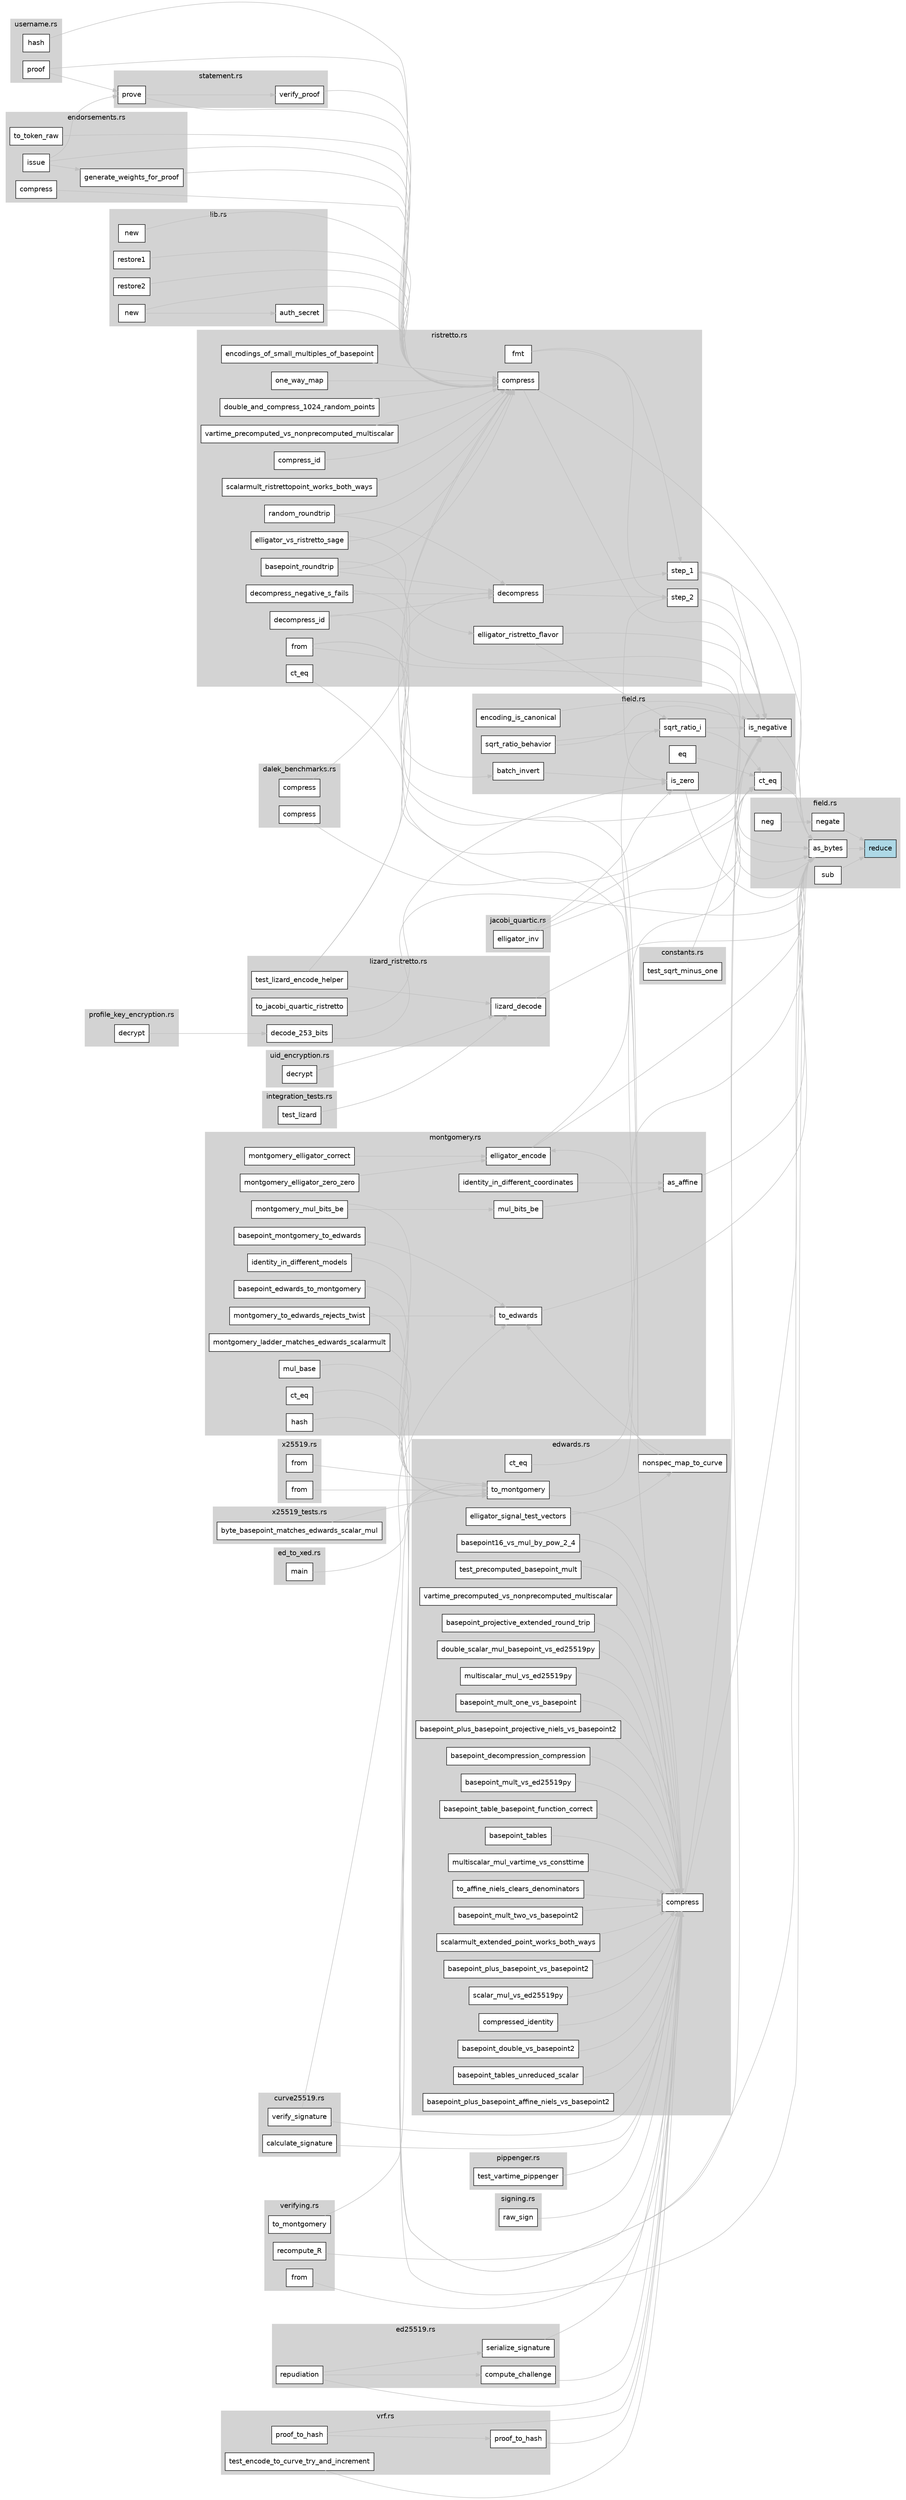digraph function_subgraph {
  rankdir=LR;
  node [shape=box, style=filled, fontname=Helvetica];
  edge [color=gray];

  subgraph cluster_0 {
    label = "dalek_benchmarks.rs";
    style=filled;
    color=lightgrey;
    fontname=Helvetica;
    "rust-analyzer cargo curve25519-dalek 4.1.3 ristretto_benches/compress()." [label="compress", tooltip="    fn compress<M: Measurement>(c: &mut BenchmarkGroup<M>) {         c.bench_function(' RistrettoPoint compression' , |b| {             let B = &constants::RISTRETTO_BASEPOINT_POINT;             b.ite...", fillcolor=white]
    "rust-analyzer cargo curve25519-dalek 4.1.3 edwards_benches/compress()." [label="compress", tooltip="    fn compress<M: Measurement>(c: &mut BenchmarkGroup<M>) {         let B = &constants::ED25519_BASEPOINT_POINT;         c.bench_function(' EdwardsPoint compression' , move |b| b.iter(|| B.compress()...", fillcolor=white]
  }
  subgraph cluster_1 {
    label = "pippenger.rs";
    style=filled;
    color=lightgrey;
    fontname=Helvetica;
    "rust-analyzer cargo curve25519-dalek 4.1.3 backend/serial/scalar_mul/pippenger/test/test_vartime_pippenger()." [label="test_vartime_pippenger", tooltip="    fn test_vartime_pippenger() {         // Reuse points across different tests         let mut n = 512;         let x = Scalar::from(2128506u64).invert();         let y = Scalar::from(4443282u64).in...", fillcolor=white]
  }
  subgraph cluster_2 {
    label = "field.rs";
    style=filled;
    color=lightgrey;
    fontname=Helvetica;
    "rust-analyzer cargo curve25519-dalek 4.1.3 backend/serial/u64/field/impl#[`&FieldElement51`][Neg]neg()." [label="neg", tooltip="    fn neg(self) -> FieldElement51 {         let mut output = *self;         output.negate();         output     }", fillcolor=white]
    "rust-analyzer cargo curve25519-dalek 4.1.3 backend/serial/u64/field/impl#[FieldElement51]as_bytes()." [label="as_bytes", tooltip="    pub fn as_bytes(&self) -> [u8; 32] {         // Let h = limbs[0] + limbs[1]*2^51 + ... + limbs[4]*2^204.         //         // Write h = pq + r with 0 <= r < p.         //         // We want to co...", fillcolor=white]
    "rust-analyzer cargo curve25519-dalek 4.1.3 backend/serial/u64/field/impl#[`&FieldElement51`][`Sub<&FieldElement51>`]sub()." [label="sub", tooltip="    fn sub(self, _rhs: &'b FieldElement51) -> FieldElement51 {         // To avoid underflow, first add a multiple of p.         // Choose 16*p = p << 4 to be larger than 54-bit _rhs.         //      ...", fillcolor=white]
    "rust-analyzer cargo curve25519-dalek 4.1.3 backend/serial/u64/field/impl#[FieldElement51]negate()." [label="negate", tooltip="    pub fn negate(&mut self) {         // See commentary in the Sub impl         let neg = FieldElement51::reduce([             36028797018963664u64 - self.0[0],             36028797018963952u64 - sel...", fillcolor=white]
    "rust-analyzer cargo curve25519-dalek 4.1.3 backend/serial/u64/field/impl#[FieldElement51]reduce()." [label="reduce", tooltip="    fn reduce(mut limbs: [u64; 5]) -> FieldElement51 {         const LOW_51_BIT_MASK: u64 = (1u64 << 51) - 1;          // Since the input limbs are bounded by 2^64, the biggest         // carry-out is...", fillcolor=lightblue]
  }
  subgraph cluster_3 {
    label = "constants.rs";
    style=filled;
    color=lightgrey;
    fontname=Helvetica;
    "rust-analyzer cargo curve25519-dalek 4.1.3 constants/test/test_sqrt_minus_one()." [label="test_sqrt_minus_one", tooltip="    fn test_sqrt_minus_one() {         let minus_one = FieldElement::MINUS_ONE;         let sqrt_m1_sq = &constants::SQRT_M1 * &constants::SQRT_M1;         assert_eq!(minus_one, sqrt_m1_sq);         a...", fillcolor=white]
  }
  subgraph cluster_4 {
    label = "edwards.rs";
    style=filled;
    color=lightgrey;
    fontname=Helvetica;
    "rust-analyzer cargo curve25519-dalek 4.1.3 edwards/test/basepoint_plus_basepoint_vs_basepoint2()." [label="basepoint_plus_basepoint_vs_basepoint2", tooltip="    fn basepoint_plus_basepoint_vs_basepoint2() {         let bp = constants::ED25519_BASEPOINT_POINT;         let bp_added = bp + bp;         assert_eq!(bp_added.compress(), BASE2_CMPRSSD);     }", fillcolor=white]
    "rust-analyzer cargo curve25519-dalek 4.1.3 edwards/test/scalar_mul_vs_ed25519py()." [label="scalar_mul_vs_ed25519py", tooltip="    fn scalar_mul_vs_ed25519py() {         let aB = constants::ED25519_BASEPOINT_POINT * A_SCALAR;         assert_eq!(aB.compress(), A_TIMES_BASEPOINT);     }", fillcolor=white]
    "rust-analyzer cargo curve25519-dalek 4.1.3 edwards/test/compressed_identity()." [label="compressed_identity", tooltip="    fn compressed_identity() {         assert_eq!(             EdwardsPoint::identity().compress(),             CompressedEdwardsY::identity()         );     }", fillcolor=white]
    "rust-analyzer cargo curve25519-dalek 4.1.3 edwards/test/basepoint_double_vs_basepoint2()." [label="basepoint_double_vs_basepoint2", tooltip="    fn basepoint_double_vs_basepoint2() {         assert_eq!(             constants::ED25519_BASEPOINT_POINT.double().compress(),             BASE2_CMPRSSD         );     }", fillcolor=white]
    "rust-analyzer cargo curve25519-dalek 4.1.3 edwards/test/basepoint_tables_unreduced_scalar()." [label="basepoint_tables_unreduced_scalar", tooltip="    fn basepoint_tables_unreduced_scalar() {         let P = &constants::ED25519_BASEPOINT_POINT;         let a = crate::scalar::test::LARGEST_UNREDUCED_SCALAR;          let table_radix16 = EdwardsBas...", fillcolor=white]
    "rust-analyzer cargo curve25519-dalek 4.1.3 edwards/test/basepoint_plus_basepoint_affine_niels_vs_basepoint2()." [label="basepoint_plus_basepoint_affine_niels_vs_basepoint2", tooltip="    fn basepoint_plus_basepoint_affine_niels_vs_basepoint2() {         let bp = constants::ED25519_BASEPOINT_POINT;         let bp_affine_niels = bp.as_affine_niels();         let bp_added = (&bp + &b...", fillcolor=white]
    "rust-analyzer cargo curve25519-dalek 4.1.3 edwards/test/basepoint16_vs_mul_by_pow_2_4()." [label="basepoint16_vs_mul_by_pow_2_4", tooltip="    fn basepoint16_vs_mul_by_pow_2_4() {         let bp16 = constants::ED25519_BASEPOINT_POINT.mul_by_pow_2(4);         assert_eq!(bp16.compress(), BASE16_CMPRSSD);     }", fillcolor=white]
    "rust-analyzer cargo curve25519-dalek 4.1.3 edwards/impl#[EdwardsPoint]nonspec_map_to_curve()." [label="nonspec_map_to_curve", tooltip="    pub fn nonspec_map_to_curve<D>(bytes: &[u8]) -> EdwardsPoint     where         D: Digest<OutputSize = U64> + Default,     {         let mut hash = D::new();         hash.update(bytes);         let...", fillcolor=white]
    "rust-analyzer cargo curve25519-dalek 4.1.3 edwards/test/elligator_signal_test_vectors()." [label="elligator_signal_test_vectors", tooltip="    fn elligator_signal_test_vectors() {         for vector in test_vectors().iter() {             let input = hex::decode(vector[0]).unwrap();             let output = hex::decode(vector[1]).unwrap()...", fillcolor=white]
    "rust-analyzer cargo curve25519-dalek 4.1.3 edwards/test/test_precomputed_basepoint_mult()." [label="test_precomputed_basepoint_mult", tooltip="    fn test_precomputed_basepoint_mult() {         let aB_1 = ED25519_BASEPOINT_TABLE * &A_SCALAR;         let aB_2 = constants::ED25519_BASEPOINT_POINT * A_SCALAR;         assert_eq!(aB_1.compress(),...", fillcolor=white]
    "rust-analyzer cargo curve25519-dalek 4.1.3 edwards/test/vartime_precomputed_vs_nonprecomputed_multiscalar()." [label="vartime_precomputed_vs_nonprecomputed_multiscalar", tooltip="    fn vartime_precomputed_vs_nonprecomputed_multiscalar() {         let mut rng = rand::thread_rng();          let static_scalars = (0..128)             .map(|_| Scalar::random(&mut rng))            ...", fillcolor=white]
    "rust-analyzer cargo curve25519-dalek 4.1.3 edwards/impl#[EdwardsPoint][ConstantTimeEq]ct_eq()." [label="ct_eq", tooltip="    fn ct_eq(&self, other: &EdwardsPoint) -> Choice {         // We would like to check that the point (X/Z, Y/Z) is equal to         // the point (X'/Z', Y'/Z') without converting into affine        ...", fillcolor=white]
    "rust-analyzer cargo curve25519-dalek 4.1.3 edwards/test/basepoint_projective_extended_round_trip()." [label="basepoint_projective_extended_round_trip", tooltip="    fn basepoint_projective_extended_round_trip() {         assert_eq!(             constants::ED25519_BASEPOINT_POINT                 .as_projective()                 .as_extended()                 ....", fillcolor=white]
    "rust-analyzer cargo curve25519-dalek 4.1.3 edwards/test/vartime/double_scalar_mul_basepoint_vs_ed25519py()." [label="double_scalar_mul_basepoint_vs_ed25519py", tooltip="        fn double_scalar_mul_basepoint_vs_ed25519py() {             let A = A_TIMES_BASEPOINT.decompress().unwrap();             let result =                 EdwardsPoint::vartime_double_scalar_mul_ba...", fillcolor=white]
    "rust-analyzer cargo curve25519-dalek 4.1.3 edwards/impl#[EdwardsPoint]to_montgomery()." [label="to_montgomery", tooltip="    pub fn to_montgomery(&self) -> MontgomeryPoint {         // We have u = (1+y)/(1-y) = (Z+Y)/(Z-Y).         //         // The denominator is zero only when y=1, the identity point of         // the...", fillcolor=white]
    "rust-analyzer cargo curve25519-dalek 4.1.3 edwards/test/vartime/multiscalar_mul_vs_ed25519py()." [label="multiscalar_mul_vs_ed25519py", tooltip="        fn multiscalar_mul_vs_ed25519py() {             let A = A_TIMES_BASEPOINT.decompress().unwrap();             let result = EdwardsPoint::vartime_multiscalar_mul(                 &[A_SCALAR, B_S...", fillcolor=white]
    "rust-analyzer cargo curve25519-dalek 4.1.3 edwards/test/basepoint_mult_one_vs_basepoint()." [label="basepoint_mult_one_vs_basepoint", tooltip="    fn basepoint_mult_one_vs_basepoint() {         let bp = ED25519_BASEPOINT_TABLE * &Scalar::ONE;         let compressed = bp.compress();         assert_eq!(compressed, constants::ED25519_BASEPOINT_...", fillcolor=white]
    "rust-analyzer cargo curve25519-dalek 4.1.3 edwards/test/basepoint_plus_basepoint_projective_niels_vs_basepoint2()." [label="basepoint_plus_basepoint_projective_niels_vs_basepoint2", tooltip="    fn basepoint_plus_basepoint_projective_niels_vs_basepoint2() {         let bp = constants::ED25519_BASEPOINT_POINT;         let bp_added = (&bp + &bp.as_projective_niels()).as_extended();         ...", fillcolor=white]
    "rust-analyzer cargo curve25519-dalek 4.1.3 edwards/test/basepoint_decompression_compression()." [label="basepoint_decompression_compression", tooltip="    fn basepoint_decompression_compression() {         let base_X = FieldElement::from_bytes(&BASE_X_COORD_BYTES);         let bp = constants::ED25519_BASEPOINT_COMPRESSED             .decompress()   ...", fillcolor=white]
    "rust-analyzer cargo curve25519-dalek 4.1.3 edwards/impl#[EdwardsPoint]compress()." [label="compress", tooltip="    pub fn compress(&self) -> CompressedEdwardsY {         let recip = self.Z.invert();         let x = &self.X * &recip;         let y = &self.Y * &recip;         let mut s: [u8; 32];          s = y....", fillcolor=white]
    "rust-analyzer cargo curve25519-dalek 4.1.3 edwards/test/basepoint_mult_vs_ed25519py()." [label="basepoint_mult_vs_ed25519py", tooltip="    fn basepoint_mult_vs_ed25519py() {         let aB = EdwardsPoint::mul_base(&A_SCALAR);         assert_eq!(aB.compress(), A_TIMES_BASEPOINT);     }", fillcolor=white]
    "rust-analyzer cargo curve25519-dalek 4.1.3 edwards/test/basepoint_table_basepoint_function_correct()." [label="basepoint_table_basepoint_function_correct", tooltip="    fn basepoint_table_basepoint_function_correct() {         let bp = ED25519_BASEPOINT_TABLE.basepoint();         assert_eq!(bp.compress(), constants::ED25519_BASEPOINT_COMPRESSED);     }", fillcolor=white]
    "rust-analyzer cargo curve25519-dalek 4.1.3 edwards/test/basepoint_tables()." [label="basepoint_tables", tooltip="    fn basepoint_tables() {         let P = &constants::ED25519_BASEPOINT_POINT;         let a = A_SCALAR;          let table_radix16 = EdwardsBasepointTableRadix16::create(P);         let table_radix...", fillcolor=white]
    "rust-analyzer cargo curve25519-dalek 4.1.3 edwards/test/vartime/multiscalar_mul_vartime_vs_consttime()." [label="multiscalar_mul_vartime_vs_consttime", tooltip="        fn multiscalar_mul_vartime_vs_consttime() {             let A = A_TIMES_BASEPOINT.decompress().unwrap();             let result_vartime = EdwardsPoint::vartime_multiscalar_mul(                ...", fillcolor=white]
    "rust-analyzer cargo curve25519-dalek 4.1.3 edwards/test/to_affine_niels_clears_denominators()." [label="to_affine_niels_clears_denominators", tooltip="    fn to_affine_niels_clears_denominators() {         // construct a point as aB so it has denominators (ie. Z != 1)         let aB = ED25519_BASEPOINT_TABLE * &A_SCALAR;         let aB_affine_niels ...", fillcolor=white]
    "rust-analyzer cargo curve25519-dalek 4.1.3 edwards/test/basepoint_mult_two_vs_basepoint2()." [label="basepoint_mult_two_vs_basepoint2", tooltip="    fn basepoint_mult_two_vs_basepoint2() {         let two = Scalar::from(2u64);         let bp2 = EdwardsPoint::mul_base(&two);         assert_eq!(bp2.compress(), BASE2_CMPRSSD);     }", fillcolor=white]
    "rust-analyzer cargo curve25519-dalek 4.1.3 edwards/test/scalarmult_extended_point_works_both_ways()." [label="scalarmult_extended_point_works_both_ways", tooltip="    fn scalarmult_extended_point_works_both_ways() {         let G: EdwardsPoint = constants::ED25519_BASEPOINT_POINT;         let s: Scalar = A_SCALAR;          let P1 = G * s;         let P2 = s * G...", fillcolor=white]
  }
  subgraph cluster_5 {
    label = "field.rs";
    style=filled;
    color=lightgrey;
    fontname=Helvetica;
    "rust-analyzer cargo curve25519-dalek 4.1.3 field/impl#[`crate::lizard::lizard_constants::FieldElement51`][ConstantTimeEq]ct_eq()." [label="ct_eq", tooltip="    fn ct_eq(&self, other: &FieldElement) -> Choice {         self.as_bytes().ct_eq(&other.as_bytes())     }", fillcolor=white]
    "rust-analyzer cargo curve25519-dalek 4.1.3 field/test/encoding_is_canonical()." [label="encoding_is_canonical", tooltip="    fn encoding_is_canonical() {         // Encode 1 wrongly as 1 + (2^255 - 19) = 2^255 - 18         let one_encoded_wrongly_bytes: [u8; 32] = [             0xee, 0xff, 0xff, 0xff, 0xff, 0xff, 0xff, ...", fillcolor=white]
    "rust-analyzer cargo curve25519-dalek 4.1.3 field/impl#[`crate::lizard::lizard_constants::FieldElement51`][`PartialEq<Self>`]eq()." [label="eq", tooltip="    fn eq(&self, other: &FieldElement) -> bool {         self.ct_eq(other).into()     }", fillcolor=white]
    "rust-analyzer cargo curve25519-dalek 4.1.3 field/impl#[`crate::lizard::lizard_constants::FieldElement51`]is_zero()." [label="is_zero", tooltip="    pub(crate) fn is_zero(&self) -> Choice {         let zero = [0u8; 32];         let bytes = self.as_bytes();          bytes.ct_eq(&zero)     }", fillcolor=white]
    "rust-analyzer cargo curve25519-dalek 4.1.3 field/impl#[`crate::lizard::lizard_constants::FieldElement51`]batch_invert()." [label="batch_invert", tooltip="    pub(crate) fn batch_invert(inputs: &mut [FieldElement]) {         // Montgomery’s Trick and Fast Implementation of Masked AES         // Genelle, Prouff and Quisquater         // Section 3.2    ...", fillcolor=white]
    "rust-analyzer cargo curve25519-dalek 4.1.3 field/impl#[`crate::lizard::lizard_constants::FieldElement51`]sqrt_ratio_i()." [label="sqrt_ratio_i", tooltip="    pub(crate) fn sqrt_ratio_i(u: &FieldElement, v: &FieldElement) -> (Choice, FieldElement) {         // Using the same trick as in ed25519 decoding, we merge the         // inversion, the square roo...", fillcolor=white]
    "rust-analyzer cargo curve25519-dalek 4.1.3 field/test/sqrt_ratio_behavior()." [label="sqrt_ratio_behavior", tooltip="    fn sqrt_ratio_behavior() {         let zero = FieldElement::ZERO;         let one = FieldElement::ONE;         let i = constants::SQRT_M1;         let two = &one + &one; // 2 is nonsquare mod p.  ...", fillcolor=white]
    "rust-analyzer cargo curve25519-dalek 4.1.3 field/impl#[`crate::lizard::lizard_constants::FieldElement51`]is_negative()." [label="is_negative", tooltip="    pub(crate) fn is_negative(&self) -> Choice {         let bytes = self.as_bytes();         (bytes[0] & 1).into()     }", fillcolor=white]
  }
  subgraph cluster_6 {
    label = "jacobi_quartic.rs";
    style=filled;
    color=lightgrey;
    fontname=Helvetica;
    "rust-analyzer cargo curve25519-dalek 4.1.3 lizard/jacobi_quartic/impl#[JacobiPoint]elligator_inv()." [label="elligator_inv", tooltip="    pub(crate) fn elligator_inv(&self) -> (Choice, FieldElement) {         let mut out = FieldElement::ZERO;          // Special case: s = 0.  If s is zero, either t = 1 or t = -1.         // If t=1, ...", fillcolor=white]
  }
  subgraph cluster_7 {
    label = "lizard_ristretto.rs";
    style=filled;
    color=lightgrey;
    fontname=Helvetica;
    "rust-analyzer cargo curve25519-dalek 4.1.3 lizard/lizard_ristretto/impl#[RistrettoPoint]lizard_decode()." [label="lizard_decode", tooltip="    pub fn lizard_decode<D: Digest>(&self) -> Option<[u8; 16]>     where         D: Digest<OutputSize = U32>,     {         let mut result: [u8; 16] = Default::default();         let mut h: [u8; 32] =...", fillcolor=white]
    "rust-analyzer cargo curve25519-dalek 4.1.3 lizard/lizard_ristretto/impl#[RistrettoPoint]to_jacobi_quartic_ristretto()." [label="to_jacobi_quartic_ristretto", tooltip="    fn to_jacobi_quartic_ristretto(self) -> [JacobiPoint; 4] {         let x2 = self.0.X.square(); // X^2         let y2 = self.0.Y.square(); // Y^2         let y4 = y2.square(); // Y^4         let z2...", fillcolor=white]
    "rust-analyzer cargo curve25519-dalek 4.1.3 lizard/lizard_ristretto/test/test_lizard_encode_helper()." [label="test_lizard_encode_helper", tooltip="    fn test_lizard_encode_helper(data: &[u8; 16], result: &[u8; 32]) {         let p = RistrettoPoint::lizard_encode::<Sha256>(data);         let p_bytes = p.compress().to_bytes();         assert!(&p_...", fillcolor=white]
    "rust-analyzer cargo curve25519-dalek 4.1.3 lizard/lizard_ristretto/impl#[RistrettoPoint]decode_253_bits()." [label="decode_253_bits", tooltip="    pub fn decode_253_bits(&self) -> (u8, [[u8; 32]; 8]) {         let mut ret = [[0u8; 32]; 8];         let (mask, fes) = self.elligator_ristretto_flavor_inverse();          for j in 0..8 {          ...", fillcolor=white]
  }
  subgraph cluster_8 {
    label = "montgomery.rs";
    style=filled;
    color=lightgrey;
    fontname=Helvetica;
    "rust-analyzer cargo curve25519-dalek 4.1.3 montgomery/test/montgomery_elligator_correct()." [label="montgomery_elligator_correct", tooltip="    fn montgomery_elligator_correct() {         let bytes: Vec<u8> = (0u8..32u8).collect();         let bits_in: [u8; 32] = (&bytes[..]).try_into().expect(' Range invariant broken' );          let fe ...", fillcolor=white]
    "rust-analyzer cargo curve25519-dalek 4.1.3 montgomery/test/montgomery_to_edwards_rejects_twist()." [label="montgomery_to_edwards_rejects_twist", tooltip="    fn montgomery_to_edwards_rejects_twist() {         let one = FieldElement::ONE;          // u = 2 corresponds to a point on the twist.         let two = MontgomeryPoint((&one + &one).as_bytes()); ...", fillcolor=white]
    "rust-analyzer cargo curve25519-dalek 4.1.3 montgomery/impl#[MontgomeryPoint]mul_bits_be()." [label="mul_bits_be", tooltip="    pub fn mul_bits_be(&self, bits: impl Iterator<Item = bool>) -> MontgomeryPoint {         // Algorithm 8 of Costello-Smith 2017         let affine_u = FieldElement::from_bytes(&self.0);         let...", fillcolor=white]
    "rust-analyzer cargo curve25519-dalek 4.1.3 montgomery/test/identity_in_different_coordinates()." [label="identity_in_different_coordinates", tooltip="    fn identity_in_different_coordinates() {         let id_projective = ProjectivePoint::identity();         let id_montgomery = id_projective.as_affine();          assert!(id_montgomery == Montgomer...", fillcolor=white]
    "rust-analyzer cargo curve25519-dalek 4.1.3 montgomery/test/montgomery_ladder_matches_edwards_scalarmult()." [label="montgomery_ladder_matches_edwards_scalarmult", tooltip="    fn montgomery_ladder_matches_edwards_scalarmult() {         let mut csprng = rand_core::OsRng;          for _ in 0..100 {             let p_edwards = rand_prime_order_point(&mut csprng);          ...", fillcolor=white]
    "rust-analyzer cargo curve25519-dalek 4.1.3 montgomery/impl#[MontgomeryPoint][Hash]hash()." [label="hash", tooltip="    fn hash<H: Hasher>(&self, state: &mut H) {         // Do a round trip through a `FieldElement`. `as_bytes` is guaranteed to give a canonical         // 32-byte encoding         let canonical_bytes...", fillcolor=white]
    "rust-analyzer cargo curve25519-dalek 4.1.3 montgomery/test/montgomery_elligator_zero_zero()." [label="montgomery_elligator_zero_zero", tooltip="    fn montgomery_elligator_zero_zero() {         let zero = [0u8; 32];         let fe = FieldElement::from_bytes(&zero);         let eg = elligator_encode(&fe);         assert_eq!(eg.to_bytes(), zero...", fillcolor=white]
    "rust-analyzer cargo curve25519-dalek 4.1.3 montgomery/impl#[MontgomeryPoint]to_edwards()." [label="to_edwards", tooltip="    pub fn to_edwards(&self, sign: u8) -> Option<EdwardsPoint> {         // To decompress the Montgomery u coordinate to an         // `EdwardsPoint`, we apply the birational map to obtain the        ...", fillcolor=white]
    "rust-analyzer cargo curve25519-dalek 4.1.3 montgomery/impl#[MontgomeryPoint]mul_base()." [label="mul_base", tooltip="    pub fn mul_base(scalar: &Scalar) -> Self {         EdwardsPoint::mul_base(scalar).to_montgomery()     }", fillcolor=white]
    "rust-analyzer cargo curve25519-dalek 4.1.3 montgomery/test/identity_in_different_models()." [label="identity_in_different_models", tooltip="    fn identity_in_different_models() {         assert!(EdwardsPoint::identity().to_montgomery() == MontgomeryPoint::identity());     }", fillcolor=white]
    "rust-analyzer cargo curve25519-dalek 4.1.3 montgomery/elligator_encode()." [label="elligator_encode", tooltip="pub(crate) fn elligator_encode(r_0: &FieldElement) -> MontgomeryPoint {     let one = FieldElement::ONE;     let d_1 = &one + &r_0.square2(); /* 2r^2 */      let d = &MONTGOMERY_A_NEG * &(d_1.invert()...", fillcolor=white]
    "rust-analyzer cargo curve25519-dalek 4.1.3 montgomery/test/montgomery_mul_bits_be()." [label="montgomery_mul_bits_be", tooltip="    fn montgomery_mul_bits_be() {         let mut csprng = rand_core::OsRng;          for _ in 0..100 {             // Make a random prime-order point P             let p_edwards = rand_prime_order_po...", fillcolor=white]
    "rust-analyzer cargo curve25519-dalek 4.1.3 montgomery/test/basepoint_edwards_to_montgomery()." [label="basepoint_edwards_to_montgomery", tooltip="    fn basepoint_edwards_to_montgomery() {         assert_eq!(             constants::ED25519_BASEPOINT_POINT.to_montgomery(),             constants::X25519_BASEPOINT         );     }", fillcolor=white]
    "rust-analyzer cargo curve25519-dalek 4.1.3 montgomery/impl#[ProjectivePoint]as_affine()." [label="as_affine", tooltip="    pub fn as_affine(&self) -> MontgomeryPoint {         let u = &self.U * &self.W.invert();         MontgomeryPoint(u.as_bytes())     }", fillcolor=white]
    "rust-analyzer cargo curve25519-dalek 4.1.3 montgomery/test/basepoint_montgomery_to_edwards()." [label="basepoint_montgomery_to_edwards", tooltip="    fn basepoint_montgomery_to_edwards() {         // sign bit = 0 => basepoint         assert_eq!(             constants::ED25519_BASEPOINT_POINT,             constants::X25519_BASEPOINT.to_edwards(0...", fillcolor=white]
    "rust-analyzer cargo curve25519-dalek 4.1.3 montgomery/impl#[MontgomeryPoint][ConstantTimeEq]ct_eq()." [label="ct_eq", tooltip="    fn ct_eq(&self, other: &MontgomeryPoint) -> Choice {         let self_fe = FieldElement::from_bytes(&self.0);         let other_fe = FieldElement::from_bytes(&other.0);          self_fe.ct_eq(&oth...", fillcolor=white]
  }
  subgraph cluster_9 {
    label = "ristretto.rs";
    style=filled;
    color=lightgrey;
    fontname=Helvetica;
    "rust-analyzer cargo curve25519-dalek 4.1.3 ristretto/impl#[RistrettoPoint]compress()." [label="compress", tooltip="    pub fn compress(&self) -> CompressedRistretto {         let mut X = self.0.X;         let mut Y = self.0.Y;         let Z = &self.0.Z;         let T = &self.0.T;          let u1 = &(Z + &Y) * &(Z ...", fillcolor=white]
    "rust-analyzer cargo curve25519-dalek 4.1.3 ristretto/test/scalarmult_ristrettopoint_works_both_ways()." [label="scalarmult_ristrettopoint_works_both_ways", tooltip="    fn scalarmult_ristrettopoint_works_both_ways() {         let P = constants::RISTRETTO_BASEPOINT_POINT;         let s = Scalar::from(999u64);          let P1 = P * s;         let P2 = s * P;       ...", fillcolor=white]
    "rust-analyzer cargo curve25519-dalek 4.1.3 ristretto/test/encodings_of_small_multiples_of_basepoint()." [label="encodings_of_small_multiples_of_basepoint", tooltip="    fn encodings_of_small_multiples_of_basepoint() {         // Table of encodings of i*basepoint         // Generated using ristretto.sage         let compressed = [             CompressedRistretto([...", fillcolor=white]
    "rust-analyzer cargo curve25519-dalek 4.1.3 ristretto/test/basepoint_roundtrip()." [label="basepoint_roundtrip", tooltip="    fn basepoint_roundtrip() {         let bp_compressed_ristretto = constants::RISTRETTO_BASEPOINT_POINT.compress();         let bp_recaf = bp_compressed_ristretto.decompress().unwrap().0;         //...", fillcolor=white]
    "rust-analyzer cargo curve25519-dalek 4.1.3 ristretto/decompress/step_1()." [label="step_1", tooltip="    pub(super) fn step_1(repr: &CompressedRistretto) -> (Choice, Choice, FieldElement) {         // Step 1. Check s for validity:         // 1.a) s must be 32 bytes (we get this from the type system) ...", fillcolor=white]
    "rust-analyzer cargo curve25519-dalek 4.1.3 ristretto/test/decompress_negative_s_fails()." [label="decompress_negative_s_fails", tooltip="    fn decompress_negative_s_fails() {         // constants::d is neg, so decompression should fail as |d| != d.         let bad_compressed = CompressedRistretto(constants::EDWARDS_D.as_bytes());     ...", fillcolor=white]
    "rust-analyzer cargo curve25519-dalek 4.1.3 ristretto/test/one_way_map()." [label="one_way_map", tooltip="    fn one_way_map() {         // These inputs are from         // https://datatracker.ietf.org/doc/html/draft-irtf-cfrg-ristretto255-decaf448-04#appendix-A.3         let test_vectors: &[([u8; 64], Co...", fillcolor=white]
    "rust-analyzer cargo curve25519-dalek 4.1.3 ristretto/test/random_roundtrip()." [label="random_roundtrip", tooltip="    fn random_roundtrip() {         let mut rng = OsRng;         for _ in 0..100 {             let P = RistrettoPoint::mul_base(&Scalar::random(&mut rng));             let compressed_P = P.compress();...", fillcolor=white]
    "rust-analyzer cargo curve25519-dalek 4.1.3 ristretto/impl#[BatchCompressState][`From<&RistrettoPoint>`]from()." [label="from", tooltip="            fn from(P: &'a RistrettoPoint) -> BatchCompressState {                 let XX = P.0.X.square();                 let YY = P.0.Y.square();                 let ZZ = P.0.Z.square();           ...", fillcolor=white]
    "rust-analyzer cargo curve25519-dalek 4.1.3 ristretto/impl#[RistrettoPoint][ConstantTimeEq]ct_eq()." [label="ct_eq", tooltip="    fn ct_eq(&self, other: &RistrettoPoint) -> Choice {         let X1Y2 = &self.0.X * &other.0.Y;         let Y1X2 = &self.0.Y * &other.0.X;         let X1X2 = &self.0.X * &other.0.X;         let Y1Y...", fillcolor=white]
    "rust-analyzer cargo curve25519-dalek 4.1.3 ristretto/test/double_and_compress_1024_random_points()." [label="double_and_compress_1024_random_points", tooltip="    fn double_and_compress_1024_random_points() {         let mut rng = OsRng;          let mut points: Vec<RistrettoPoint> = (0..1024)             .map(|_| RistrettoPoint::random(&mut rng))          ...", fillcolor=white]
    "rust-analyzer cargo curve25519-dalek 4.1.3 ristretto/impl#[RistrettoPoint]elligator_ristretto_flavor()." [label="elligator_ristretto_flavor", tooltip="    pub(crate) fn elligator_ristretto_flavor(r_0: &FieldElement) -> RistrettoPoint {         let i = &constants::SQRT_M1;         let d = &constants::EDWARDS_D;         let one_minus_d_sq = &constants...", fillcolor=white]
    "rust-analyzer cargo curve25519-dalek 4.1.3 ristretto/test/elligator_vs_ristretto_sage()." [label="elligator_vs_ristretto_sage", tooltip="    fn elligator_vs_ristretto_sage() {         // Test vectors extracted from ristretto.sage.         //         // Notice that all of the byte sequences have bit 255 set to 0; this is because        ...", fillcolor=white]
    "rust-analyzer cargo curve25519-dalek 4.1.3 ristretto/impl#[RistrettoPoint][Debug]fmt()." [label="fmt", tooltip="    fn fmt(&self, f: &mut core::fmt::Formatter<'_>) -> core::fmt::Result {         let coset = self.coset4();         write!(             f,             ' RistrettoPoint: coset \n{:?}\n{:?}\n{:?}\n{:?...", fillcolor=white]
    "rust-analyzer cargo curve25519-dalek 4.1.3 ristretto/impl#[CompressedRistretto]decompress()." [label="decompress", tooltip="    pub fn decompress(&self) -> Option<RistrettoPoint> {         let (s_encoding_is_canonical, s_is_negative, s) = decompress::step_1(self);          if (!s_encoding_is_canonical | s_is_negative).into...", fillcolor=white]
    "rust-analyzer cargo curve25519-dalek 4.1.3 ristretto/test/decompress_id()." [label="decompress_id", tooltip="    fn decompress_id() {         let compressed_id = CompressedRistretto::identity();         let id = compressed_id.decompress().unwrap();         let mut identity_in_coset = false;         for P in ...", fillcolor=white]
    "rust-analyzer cargo curve25519-dalek 4.1.3 ristretto/decompress/step_2()." [label="step_2", tooltip="    pub(super) fn step_2(s: FieldElement) -> (Choice, Choice, Choice, RistrettoPoint) {         // Step 2.  Compute (X:Y:Z:T).         let one = FieldElement::ONE;         let ss = s.square();        ...", fillcolor=white]
    "rust-analyzer cargo curve25519-dalek 4.1.3 ristretto/test/vartime_precomputed_vs_nonprecomputed_multiscalar()." [label="vartime_precomputed_vs_nonprecomputed_multiscalar", tooltip="    fn vartime_precomputed_vs_nonprecomputed_multiscalar() {         let mut rng = rand::thread_rng();          let static_scalars = (0..128)             .map(|_| Scalar::random(&mut rng))            ...", fillcolor=white]
    "rust-analyzer cargo curve25519-dalek 4.1.3 ristretto/test/compress_id()." [label="compress_id", tooltip="    fn compress_id() {         let id = RistrettoPoint::identity();         assert_eq!(id.compress(), CompressedRistretto::identity());     }", fillcolor=white]
  }
  subgraph cluster_10 {
    label = "signing.rs";
    style=filled;
    color=lightgrey;
    fontname=Helvetica;
    "rust-analyzer cargo ed25519-dalek 2.1.0 signing/impl#[ExpandedSecretKey]raw_sign()." [label="raw_sign", tooltip="    pub(crate) fn raw_sign<CtxDigest>(         &self,         message: &[u8],         verifying_key: &VerifyingKey,     ) -> Signature     where         CtxDigest: Digest<OutputSize = U64>,     {     ...", fillcolor=white]
  }
  subgraph cluster_11 {
    label = "verifying.rs";
    style=filled;
    color=lightgrey;
    fontname=Helvetica;
    "rust-analyzer cargo ed25519-dalek 2.1.0 verifying/impl#[VerifyingKey]recompute_R()." [label="recompute_R", tooltip="    fn recompute_R<CtxDigest>(         &self,         context: Option<&[u8]>,         signature: &InternalSignature,         M: &[u8],     ) -> CompressedEdwardsY     where         CtxDigest: Digest<O...", fillcolor=white]
    "rust-analyzer cargo ed25519-dalek 2.1.0 verifying/impl#[VerifyingKey]to_montgomery()." [label="to_montgomery", tooltip="    pub fn to_montgomery(&self) -> MontgomeryPoint {         self.point.to_montgomery()     }", fillcolor=white]
    "rust-analyzer cargo ed25519-dalek 2.1.0 verifying/impl#[VerifyingKey][`From<EdwardsPoint>`]from()." [label="from", tooltip="    fn from(point: EdwardsPoint) -> VerifyingKey {         VerifyingKey {             point,             compressed: point.compress(),         }     }", fillcolor=white]
  }
  subgraph cluster_12 {
    label = "ed25519.rs";
    style=filled;
    color=lightgrey;
    fontname=Helvetica;
    "rust-analyzer cargo ed25519-dalek 2.1.0 vectors/compute_challenge()." [label="compute_challenge", tooltip="    fn compute_challenge(         message: &[u8],         pub_key: &EdwardsPoint,         signature_r: &EdwardsPoint,         context: Option<&[u8]>,     ) -> Scalar {         let mut h = Sha512::defa...", fillcolor=white]
    "rust-analyzer cargo ed25519-dalek 2.1.0 vectors/serialize_signature()." [label="serialize_signature", tooltip="    fn serialize_signature(r: &EdwardsPoint, s: &Scalar) -> Vec<u8> {         [&r.compress().as_bytes()[..], &s.as_bytes()[..]].concat()     }", fillcolor=white]
    "rust-analyzer cargo ed25519-dalek 2.1.0 vectors/repudiation()." [label="repudiation", tooltip="    fn repudiation() {         let message1 = b' Send 100 USD to Alice' ;         let message2 = b' Send 100000 USD to Alice' ;          let mut s: Scalar = non_null_scalar();         let pubkey = WEA...", fillcolor=white]
  }
  subgraph cluster_13 {
    label = "x25519.rs";
    style=filled;
    color=lightgrey;
    fontname=Helvetica;
    "rust-analyzer cargo x25519-dalek 2.0.0 x25519/impl#[PublicKey][`From<&EphemeralSecret>`]from()." [label="from", tooltip="    fn from(secret: &'a EphemeralSecret) -> PublicKey {         PublicKey(EdwardsPoint::mul_base_clamped(secret.0).to_montgomery())     }", fillcolor=white]
    "rust-analyzer cargo x25519-dalek 2.0.0 x25519/impl#[PublicKey][`From<&StaticSecret>`]from()." [label="from", tooltip="    fn from(secret: &'a StaticSecret) -> PublicKey {         PublicKey(EdwardsPoint::mul_base_clamped(secret.0).to_montgomery())     }", fillcolor=white]
  }
  subgraph cluster_14 {
    label = "x25519_tests.rs";
    style=filled;
    color=lightgrey;
    fontname=Helvetica;
    "rust-analyzer cargo x25519-dalek 2.0.0 byte_basepoint_matches_edwards_scalar_mul()." [label="byte_basepoint_matches_edwards_scalar_mul", tooltip="fn byte_basepoint_matches_edwards_scalar_mul() {     let mut scalar_bytes = [0x37; 32];      for i in 0..32 {         scalar_bytes[i] += 2;          let result = x25519(scalar_bytes, X25519_BASEPOINT_...", fillcolor=white]
  }
  subgraph cluster_15 {
    label = "ed_to_xed.rs";
    style=filled;
    color=lightgrey;
    fontname=Helvetica;
    "rust-analyzer cargo libsignal-core 0.1.0 main()." [label="main", tooltip="fn main() {     let mut input = vec![];     std::io::stdin()         .read_to_end(&mut input)         .expect(' can read input' );     let key = boring::pkey::PKey::public_key_from_pem(&input).expect(...", fillcolor=white]
  }
  subgraph cluster_16 {
    label = "curve25519.rs";
    style=filled;
    color=lightgrey;
    fontname=Helvetica;
    "rust-analyzer cargo libsignal-core 0.1.0 curve/curve25519/impl#[PrivateKey]calculate_signature()." [label="calculate_signature", tooltip="    pub fn calculate_signature<R>(         &self,         csprng: &mut R,         message: &[&[u8]],     ) -> [u8; SIGNATURE_LENGTH]     where         R: CryptoRng + Rng,     {         let mut random_...", fillcolor=white]
    "rust-analyzer cargo libsignal-core 0.1.0 curve/curve25519/impl#[PrivateKey]verify_signature()." [label="verify_signature", tooltip="    pub fn verify_signature(         their_public_key: &[u8; PUBLIC_KEY_LENGTH],         message: &[&[u8]],         signature: &[u8; SIGNATURE_LENGTH],     ) -> bool {         let mont_point = Montgom...", fillcolor=white]
  }
  subgraph cluster_17 {
    label = "vrf.rs";
    style=filled;
    color=lightgrey;
    fontname=Helvetica;
    "rust-analyzer cargo libsignal-keytrans 0.0.1 vrf/tests/test_encode_to_curve_try_and_increment()." [label="test_encode_to_curve_try_and_increment", tooltip="    fn test_encode_to_curve_try_and_increment() {         for v in TEST_VECTORS {             let got = encode_to_curve_try_and_increment(&v.pk, v.alpha)                 .compress()                 .0...", fillcolor=white]
    "rust-analyzer cargo libsignal-keytrans 0.0.1 vrf/proof_to_hash()." [label="proof_to_hash", tooltip="fn proof_to_hash(gamma: &EdwardsPoint) -> [u8; 32] {     let mut hasher = Sha512::new();     hasher.update([SUITE_ID, DOMAIN_SEPARATOR_PROOF]);     hasher.update(gamma.mul_by_cofactor().compress().0);...", fillcolor=white]
    "rust-analyzer cargo libsignal-keytrans 0.0.1 vrf/impl#[PublicKey]proof_to_hash()." [label="proof_to_hash", tooltip="    pub fn proof_to_hash(&self, m: &[u8], proof: &[u8; 80]) -> Result<[u8; 32]> {         // Decode proof into its component parts: gamma, c, and s.         let gamma = CompressedEdwardsY(proof[..32]....", fillcolor=white]
  }
  subgraph cluster_18 {
    label = "statement.rs";
    style=filled;
    color=lightgrey;
    fontname=Helvetica;
    "rust-analyzer cargo poksho 0.7.0 statement/impl#[Statement]prove()." [label="prove", tooltip="    pub fn prove(         &self,         scalar_args: &ScalarArgs,         point_args: &PointArgs,         message: &[u8],         randomness: &[u8], // must be 32 bytes     ) -> Result<Vec<u8>, Poksh...", fillcolor=white]
    "rust-analyzer cargo poksho 0.7.0 statement/impl#[Statement]verify_proof()." [label="verify_proof", tooltip="    pub fn verify_proof(         &self,         proof_bytes: &[u8],         point_args: &PointArgs,         message: &[u8],     ) -> Result<(), PokshoError> {         let proof = Proof::from_slice(pro...", fillcolor=white]
  }
  subgraph cluster_19 {
    label = "lib.rs";
    style=filled;
    color=lightgrey;
    fontname=Helvetica;
    "rust-analyzer cargo libsignal-svrb 0.1.0 auth_secret()." [label="auth_secret", tooltip="fn auth_secret(input: &[u8; 64], auth_pt: &RistrettoPoint) -> [u8; 32] {     Kdf::make(         b' Signal_SVR_MasterAuthorizationKey_20240823' ,         input,         &auth_pt.compress().to_bytes(), ...", fillcolor=white]
    "rust-analyzer cargo libsignal-svrb 0.1.0 impl#[`Restore1<'a>`]new()." [label="new", tooltip="    pub fn new<R: Rng + CryptoRng>(server_ids: &'a [u64], password: &[u8], rng: &mut R) -> Self {         let blind = random_scalar(rng);         let input = password_to_uniform_input(password);      ...", fillcolor=white]
    "rust-analyzer cargo libsignal-svrb 0.1.0 test/impl#[TestServer]restore1()." [label="restore1", tooltip="        fn restore1(&mut self, req_bytes: &[u8]) -> Vec<u8> {             let req = match svrb::Request4::decode(req_bytes)                 .expect(' decode Request4' )                 .inner         ...", fillcolor=white]
    "rust-analyzer cargo libsignal-svrb 0.1.0 impl#[`Restore1<'a>`]restore2()." [label="restore2", tooltip="    pub fn restore2<R: Rng + CryptoRng>(         self,         responses1_bytes: &[Vec<u8>],         handshake_hashes: &[&[u8]],         rng: &mut R,     ) -> Result<Restore2<'a>, Error> {         if ...", fillcolor=white]
    "rust-analyzer cargo libsignal-svrb 0.1.0 impl#[Backup4]new()." [label="new", tooltip="    pub fn new<R: Rng + CryptoRng>(         server_ids: &[u64],         password: &[u8],         max_tries: NonZeroU32,         rng: &mut R,     ) -> Self {         assert!(!server_ids.is_empty());   ...", fillcolor=white]
  }
  subgraph cluster_20 {
    label = "username.rs";
    style=filled;
    color=lightgrey;
    fontname=Helvetica;
    "rust-analyzer cargo usernames 0.1.0 username/impl#[Username]hash()." [label="hash", tooltip="    pub fn hash(&self) -> [u8; 32] {         *Self::hash_from_scalars(&self.scalars).compress().as_bytes()     }", fillcolor=white]
    "rust-analyzer cargo usernames 0.1.0 username/impl#[Username]proof()." [label="proof", tooltip="    pub fn proof(&self, randomness: &[u8; 32]) -> Result<Vec<u8>, UsernameError> {         let hash = Self::hash_from_scalars(&self.scalars);         let scalar_args = Self::make_scalar_args(&self.sca...", fillcolor=white]
  }
  subgraph cluster_21 {
    label = "endorsements.rs";
    style=filled;
    color=lightgrey;
    fontname=Helvetica;
    "rust-analyzer cargo zkcredential 0.1.0 endorsements/impl#[EndorsementResponse]generate_weights_for_proof()." [label="generate_weights_for_proof", tooltip="    fn generate_weights_for_proof(         public_key: &ServerDerivedPublicKey,         E: &[RistrettoPoint],         R: &[CompressedRistretto],     ) -> Vec<Scalar> {         debug_assert_eq!(E.len()...", fillcolor=white]
    "rust-analyzer cargo zkcredential 0.1.0 endorsements/impl#[Endorsement]compress()." [label="compress", tooltip="    pub fn compress(self) -> Endorsement<CompressedRistretto> {         Endorsement {             R: self.R.compress(),         }     }", fillcolor=white]
    "rust-analyzer cargo zkcredential 0.1.0 endorsements/impl#[Endorsement]to_token_raw()." [label="to_token_raw", tooltip="    fn to_token_raw(unblinded_endorsement: RistrettoPoint) -> Box<[u8]> {         // Skip the Sho for this, we're hashing a single point into a single bitstring. We don't         // need domain separa...", fillcolor=white]
    "rust-analyzer cargo zkcredential 0.1.0 endorsements/impl#[EndorsementResponse]issue()." [label="issue", tooltip="    pub fn issue(         hidden_attribute_points: impl IntoIterator<Item = RistrettoPoint>,         private_key: &ServerDerivedKeyPair,         randomness: [u8; RANDOMNESS_LEN],     ) -> EndorsementR...", fillcolor=white]
  }
  subgraph cluster_22 {
    label = "profile_key_encryption.rs";
    style=filled;
    color=lightgrey;
    fontname=Helvetica;
    "rust-analyzer cargo zkgroup 0.9.0 crypto/profile_key_encryption/impl#[ProfileKeyEncryptionDomain]decrypt()." [label="decrypt", tooltip="    pub(crate) fn decrypt(         key_pair: &KeyPair,         ciphertext: &Ciphertext,         uid_bytes: UidBytes,     ) -> Result<profile_key_struct::ProfileKeyStruct, ZkGroupVerificationFailure> {...", fillcolor=white]
  }
  subgraph cluster_23 {
    label = "uid_encryption.rs";
    style=filled;
    color=lightgrey;
    fontname=Helvetica;
    "rust-analyzer cargo zkgroup 0.9.0 crypto/uid_encryption/impl#[UidEncryptionDomain]decrypt()." [label="decrypt", tooltip="    pub(crate) fn decrypt(         key_pair: &KeyPair,         ciphertext: &Ciphertext,     ) -> Result<libsignal_core::ServiceId, ZkGroupVerificationFailure> {         let M2 = key_pair             ....", fillcolor=white]
  }
  subgraph cluster_24 {
    label = "integration_tests.rs";
    style=filled;
    color=lightgrey;
    fontname=Helvetica;
    "rust-analyzer cargo zkgroup 0.9.0 test_lizard()." [label="test_lizard", tooltip="fn test_lizard() {     let p = RistrettoPoint::lizard_encode::<Sha256>(&zkgroup::common::constants::TEST_ARRAY_16);     let data_out = p.lizard_decode::<Sha256>();     assert_hex_eq!(data_out.unwrap()...", fillcolor=white]
  }

  "rust-analyzer cargo curve25519-dalek 4.1.3 ristretto/impl#[RistrettoPoint]compress()." -> "rust-analyzer cargo curve25519-dalek 4.1.3 backend/serial/u64/field/impl#[FieldElement51]as_bytes()."
  "rust-analyzer cargo curve25519-dalek 4.1.3 ristretto/impl#[RistrettoPoint]compress()." -> "rust-analyzer cargo curve25519-dalek 4.1.3 field/impl#[`crate::lizard::lizard_constants::FieldElement51`]is_negative()."
  "rust-analyzer cargo ed25519-dalek 2.1.0 verifying/impl#[VerifyingKey]recompute_R()." -> "rust-analyzer cargo curve25519-dalek 4.1.3 edwards/impl#[EdwardsPoint]compress()."
  "rust-analyzer cargo curve25519-dalek 4.1.3 edwards/test/basepoint_plus_basepoint_vs_basepoint2()." -> "rust-analyzer cargo curve25519-dalek 4.1.3 edwards/impl#[EdwardsPoint]compress()."
  "rust-analyzer cargo x25519-dalek 2.0.0 x25519/impl#[PublicKey][`From<&EphemeralSecret>`]from()." -> "rust-analyzer cargo curve25519-dalek 4.1.3 edwards/impl#[EdwardsPoint]to_montgomery()."
  "rust-analyzer cargo curve25519-dalek 4.1.3 ristretto/test/scalarmult_ristrettopoint_works_both_ways()." -> "rust-analyzer cargo curve25519-dalek 4.1.3 ristretto/impl#[RistrettoPoint]compress()."
  "rust-analyzer cargo curve25519-dalek 4.1.3 ristretto/test/encodings_of_small_multiples_of_basepoint()." -> "rust-analyzer cargo curve25519-dalek 4.1.3 ristretto/impl#[RistrettoPoint]compress()."
  "rust-analyzer cargo poksho 0.7.0 statement/impl#[Statement]prove()." -> "rust-analyzer cargo poksho 0.7.0 statement/impl#[Statement]verify_proof()."
  "rust-analyzer cargo poksho 0.7.0 statement/impl#[Statement]prove()." -> "rust-analyzer cargo curve25519-dalek 4.1.3 ristretto/impl#[RistrettoPoint]compress()."
  "rust-analyzer cargo curve25519-dalek 4.1.3 ristretto/test/basepoint_roundtrip()." -> "rust-analyzer cargo curve25519-dalek 4.1.3 ristretto/impl#[CompressedRistretto]decompress()."
  "rust-analyzer cargo curve25519-dalek 4.1.3 ristretto/test/basepoint_roundtrip()." -> "rust-analyzer cargo curve25519-dalek 4.1.3 edwards/impl#[EdwardsPoint]compress()."
  "rust-analyzer cargo curve25519-dalek 4.1.3 ristretto/test/basepoint_roundtrip()." -> "rust-analyzer cargo curve25519-dalek 4.1.3 ristretto/impl#[RistrettoPoint]compress()."
  "rust-analyzer cargo zkcredential 0.1.0 endorsements/impl#[EndorsementResponse]generate_weights_for_proof()." -> "rust-analyzer cargo curve25519-dalek 4.1.3 ristretto/impl#[RistrettoPoint]compress()."
  "rust-analyzer cargo libsignal-core 0.1.0 curve/curve25519/impl#[PrivateKey]calculate_signature()." -> "rust-analyzer cargo curve25519-dalek 4.1.3 edwards/impl#[EdwardsPoint]compress()."
  "rust-analyzer cargo zkcredential 0.1.0 endorsements/impl#[Endorsement]compress()." -> "rust-analyzer cargo curve25519-dalek 4.1.3 ristretto/impl#[RistrettoPoint]compress()."
  "rust-analyzer cargo zkgroup 0.9.0 test_lizard()." -> "rust-analyzer cargo curve25519-dalek 4.1.3 lizard/lizard_ristretto/impl#[RistrettoPoint]lizard_decode()."
  "rust-analyzer cargo libsignal-keytrans 0.0.1 vrf/tests/test_encode_to_curve_try_and_increment()." -> "rust-analyzer cargo curve25519-dalek 4.1.3 edwards/impl#[EdwardsPoint]compress()."
  "rust-analyzer cargo libsignal-svrb 0.1.0 auth_secret()." -> "rust-analyzer cargo curve25519-dalek 4.1.3 ristretto/impl#[RistrettoPoint]compress()."
  "rust-analyzer cargo zkcredential 0.1.0 endorsements/impl#[Endorsement]to_token_raw()." -> "rust-analyzer cargo curve25519-dalek 4.1.3 ristretto/impl#[RistrettoPoint]compress()."
  "rust-analyzer cargo curve25519-dalek 4.1.3 montgomery/test/montgomery_elligator_correct()." -> "rust-analyzer cargo curve25519-dalek 4.1.3 montgomery/elligator_encode()."
  "rust-analyzer cargo curve25519-dalek 4.1.3 edwards/test/scalar_mul_vs_ed25519py()." -> "rust-analyzer cargo curve25519-dalek 4.1.3 edwards/impl#[EdwardsPoint]compress()."
  "rust-analyzer cargo curve25519-dalek 4.1.3 field/impl#[`crate::lizard::lizard_constants::FieldElement51`][ConstantTimeEq]ct_eq()." -> "rust-analyzer cargo curve25519-dalek 4.1.3 backend/serial/u64/field/impl#[FieldElement51]as_bytes()."
  "rust-analyzer cargo curve25519-dalek 4.1.3 ristretto/decompress/step_1()." -> "rust-analyzer cargo curve25519-dalek 4.1.3 field/impl#[`crate::lizard::lizard_constants::FieldElement51`]is_negative()."
  "rust-analyzer cargo curve25519-dalek 4.1.3 ristretto/decompress/step_1()." -> "rust-analyzer cargo curve25519-dalek 4.1.3 backend/serial/u64/field/impl#[FieldElement51]as_bytes()."
  "rust-analyzer cargo curve25519-dalek 4.1.3 ristretto/test/decompress_negative_s_fails()." -> "rust-analyzer cargo curve25519-dalek 4.1.3 ristretto/impl#[CompressedRistretto]decompress()."
  "rust-analyzer cargo curve25519-dalek 4.1.3 ristretto/test/decompress_negative_s_fails()." -> "rust-analyzer cargo curve25519-dalek 4.1.3 backend/serial/u64/field/impl#[FieldElement51]as_bytes()."
  "rust-analyzer cargo curve25519-dalek 4.1.3 edwards/test/compressed_identity()." -> "rust-analyzer cargo curve25519-dalek 4.1.3 edwards/impl#[EdwardsPoint]compress()."
  "rust-analyzer cargo curve25519-dalek 4.1.3 field/test/encoding_is_canonical()." -> "rust-analyzer cargo curve25519-dalek 4.1.3 backend/serial/u64/field/impl#[FieldElement51]as_bytes()."
  "rust-analyzer cargo curve25519-dalek 4.1.3 montgomery/test/montgomery_to_edwards_rejects_twist()." -> "rust-analyzer cargo curve25519-dalek 4.1.3 backend/serial/u64/field/impl#[FieldElement51]as_bytes()."
  "rust-analyzer cargo curve25519-dalek 4.1.3 montgomery/test/montgomery_to_edwards_rejects_twist()." -> "rust-analyzer cargo curve25519-dalek 4.1.3 montgomery/impl#[MontgomeryPoint]to_edwards()."
  "rust-analyzer cargo curve25519-dalek 4.1.3 edwards/test/basepoint_double_vs_basepoint2()." -> "rust-analyzer cargo curve25519-dalek 4.1.3 edwards/impl#[EdwardsPoint]compress()."
  "rust-analyzer cargo curve25519-dalek 4.1.3 lizard/lizard_ristretto/impl#[RistrettoPoint]lizard_decode()." -> "rust-analyzer cargo curve25519-dalek 4.1.3 backend/serial/u64/field/impl#[FieldElement51]as_bytes()."
  "rust-analyzer cargo curve25519-dalek 4.1.3 ristretto/test/one_way_map()." -> "rust-analyzer cargo curve25519-dalek 4.1.3 ristretto/impl#[RistrettoPoint]compress()."
  "rust-analyzer cargo curve25519-dalek 4.1.3 montgomery/impl#[MontgomeryPoint]mul_bits_be()." -> "rust-analyzer cargo curve25519-dalek 4.1.3 montgomery/impl#[ProjectivePoint]as_affine()."
  "rust-analyzer cargo libsignal-svrb 0.1.0 impl#[`Restore1<'a>`]new()." -> "rust-analyzer cargo curve25519-dalek 4.1.3 ristretto/impl#[RistrettoPoint]compress()."
  "rust-analyzer cargo curve25519-dalek 4.1.3 ristretto/test/random_roundtrip()." -> "rust-analyzer cargo curve25519-dalek 4.1.3 ristretto/impl#[RistrettoPoint]compress()."
  "rust-analyzer cargo curve25519-dalek 4.1.3 ristretto/test/random_roundtrip()." -> "rust-analyzer cargo curve25519-dalek 4.1.3 ristretto/impl#[CompressedRistretto]decompress()."
  "rust-analyzer cargo zkcredential 0.1.0 endorsements/impl#[EndorsementResponse]issue()." -> "rust-analyzer cargo poksho 0.7.0 statement/impl#[Statement]prove()."
  "rust-analyzer cargo zkcredential 0.1.0 endorsements/impl#[EndorsementResponse]issue()." -> "rust-analyzer cargo zkcredential 0.1.0 endorsements/impl#[EndorsementResponse]generate_weights_for_proof()."
  "rust-analyzer cargo zkcredential 0.1.0 endorsements/impl#[EndorsementResponse]issue()." -> "rust-analyzer cargo curve25519-dalek 4.1.3 ristretto/impl#[RistrettoPoint]compress()."
  "rust-analyzer cargo curve25519-dalek 4.1.3 edwards/test/basepoint_tables_unreduced_scalar()." -> "rust-analyzer cargo curve25519-dalek 4.1.3 edwards/impl#[EdwardsPoint]compress()."
  "rust-analyzer cargo curve25519-dalek 4.1.3 montgomery/test/identity_in_different_coordinates()." -> "rust-analyzer cargo curve25519-dalek 4.1.3 montgomery/impl#[ProjectivePoint]as_affine()."
  "rust-analyzer cargo curve25519-dalek 4.1.3 edwards/test/basepoint_plus_basepoint_affine_niels_vs_basepoint2()." -> "rust-analyzer cargo curve25519-dalek 4.1.3 edwards/impl#[EdwardsPoint]compress()."
  "rust-analyzer cargo curve25519-dalek 4.1.3 edwards/test/basepoint16_vs_mul_by_pow_2_4()." -> "rust-analyzer cargo curve25519-dalek 4.1.3 edwards/impl#[EdwardsPoint]compress()."
  "rust-analyzer cargo curve25519-dalek 4.1.3 edwards/impl#[EdwardsPoint]nonspec_map_to_curve()." -> "rust-analyzer cargo curve25519-dalek 4.1.3 montgomery/elligator_encode()."
  "rust-analyzer cargo curve25519-dalek 4.1.3 edwards/impl#[EdwardsPoint]nonspec_map_to_curve()." -> "rust-analyzer cargo curve25519-dalek 4.1.3 montgomery/impl#[MontgomeryPoint]to_edwards()."
  "rust-analyzer cargo curve25519-dalek 4.1.3 edwards/test/elligator_signal_test_vectors()." -> "rust-analyzer cargo curve25519-dalek 4.1.3 edwards/impl#[EdwardsPoint]nonspec_map_to_curve()."
  "rust-analyzer cargo curve25519-dalek 4.1.3 edwards/test/elligator_signal_test_vectors()." -> "rust-analyzer cargo curve25519-dalek 4.1.3 edwards/impl#[EdwardsPoint]compress()."
  "rust-analyzer cargo curve25519-dalek 4.1.3 montgomery/test/montgomery_ladder_matches_edwards_scalarmult()." -> "rust-analyzer cargo curve25519-dalek 4.1.3 edwards/impl#[EdwardsPoint]to_montgomery()."
  "rust-analyzer cargo curve25519-dalek 4.1.3 montgomery/impl#[MontgomeryPoint][Hash]hash()." -> "rust-analyzer cargo curve25519-dalek 4.1.3 backend/serial/u64/field/impl#[FieldElement51]as_bytes()."
  "rust-analyzer cargo libsignal-svrb 0.1.0 test/impl#[TestServer]restore1()." -> "rust-analyzer cargo curve25519-dalek 4.1.3 ristretto/impl#[RistrettoPoint]compress()."
  "rust-analyzer cargo curve25519-dalek 4.1.3 montgomery/test/montgomery_elligator_zero_zero()." -> "rust-analyzer cargo curve25519-dalek 4.1.3 montgomery/elligator_encode()."
  "rust-analyzer cargo curve25519-dalek 4.1.3 lizard/lizard_ristretto/impl#[RistrettoPoint]to_jacobi_quartic_ristretto()." -> "rust-analyzer cargo curve25519-dalek 4.1.3 field/impl#[`crate::lizard::lizard_constants::FieldElement51`]is_zero()."
  "rust-analyzer cargo curve25519-dalek 4.1.3 ristretto/impl#[BatchCompressState][`From<&RistrettoPoint>`]from()." -> "rust-analyzer cargo curve25519-dalek 4.1.3 backend/serial/u64/field/impl#[FieldElement51]as_bytes()."
  "rust-analyzer cargo curve25519-dalek 4.1.3 ristretto/impl#[BatchCompressState][`From<&RistrettoPoint>`]from()." -> "rust-analyzer cargo curve25519-dalek 4.1.3 field/impl#[`crate::lizard::lizard_constants::FieldElement51`]batch_invert()."
  "rust-analyzer cargo curve25519-dalek 4.1.3 ristretto/impl#[BatchCompressState][`From<&RistrettoPoint>`]from()." -> "rust-analyzer cargo curve25519-dalek 4.1.3 field/impl#[`crate::lizard::lizard_constants::FieldElement51`]is_negative()."
  "rust-analyzer cargo curve25519-dalek 4.1.3 edwards/test/test_precomputed_basepoint_mult()." -> "rust-analyzer cargo curve25519-dalek 4.1.3 edwards/impl#[EdwardsPoint]compress()."
  "rust-analyzer cargo curve25519-dalek 4.1.3 edwards/test/vartime_precomputed_vs_nonprecomputed_multiscalar()." -> "rust-analyzer cargo curve25519-dalek 4.1.3 edwards/impl#[EdwardsPoint]compress()."
  "rust-analyzer cargo curve25519-dalek 4.1.3 montgomery/impl#[MontgomeryPoint]to_edwards()." -> "rust-analyzer cargo curve25519-dalek 4.1.3 backend/serial/u64/field/impl#[FieldElement51]as_bytes()."
  "rust-analyzer cargo curve25519-dalek 4.1.3 backend/serial/u64/field/impl#[`&FieldElement51`][Neg]neg()." -> "rust-analyzer cargo curve25519-dalek 4.1.3 backend/serial/u64/field/impl#[FieldElement51]negate()."
  "rust-analyzer cargo libsignal-core 0.1.0 main()." -> "rust-analyzer cargo curve25519-dalek 4.1.3 edwards/impl#[EdwardsPoint]to_montgomery()."
  "rust-analyzer cargo usernames 0.1.0 username/impl#[Username]hash()." -> "rust-analyzer cargo curve25519-dalek 4.1.3 ristretto/impl#[RistrettoPoint]compress()."
  "rust-analyzer cargo usernames 0.1.0 username/impl#[Username]proof()." -> "rust-analyzer cargo curve25519-dalek 4.1.3 ristretto/impl#[RistrettoPoint]compress()."
  "rust-analyzer cargo usernames 0.1.0 username/impl#[Username]proof()." -> "rust-analyzer cargo poksho 0.7.0 statement/impl#[Statement]prove()."
  "rust-analyzer cargo zkgroup 0.9.0 crypto/uid_encryption/impl#[UidEncryptionDomain]decrypt()." -> "rust-analyzer cargo curve25519-dalek 4.1.3 lizard/lizard_ristretto/impl#[RistrettoPoint]lizard_decode()."
  "rust-analyzer cargo curve25519-dalek 4.1.3 field/impl#[`crate::lizard::lizard_constants::FieldElement51`][`PartialEq<Self>`]eq()." -> "rust-analyzer cargo curve25519-dalek 4.1.3 field/impl#[`crate::lizard::lizard_constants::FieldElement51`][ConstantTimeEq]ct_eq()."
  "rust-analyzer cargo curve25519-dalek 4.1.3 ristretto/impl#[RistrettoPoint][ConstantTimeEq]ct_eq()." -> "rust-analyzer cargo curve25519-dalek 4.1.3 field/impl#[`crate::lizard::lizard_constants::FieldElement51`][ConstantTimeEq]ct_eq()."
  "rust-analyzer cargo curve25519-dalek 4.1.3 montgomery/impl#[MontgomeryPoint]mul_base()." -> "rust-analyzer cargo curve25519-dalek 4.1.3 edwards/impl#[EdwardsPoint]to_montgomery()."
  "rust-analyzer cargo x25519-dalek 2.0.0 x25519/impl#[PublicKey][`From<&StaticSecret>`]from()." -> "rust-analyzer cargo curve25519-dalek 4.1.3 edwards/impl#[EdwardsPoint]to_montgomery()."
  "rust-analyzer cargo curve25519-dalek 4.1.3 edwards/impl#[EdwardsPoint][ConstantTimeEq]ct_eq()." -> "rust-analyzer cargo curve25519-dalek 4.1.3 field/impl#[`crate::lizard::lizard_constants::FieldElement51`][ConstantTimeEq]ct_eq()."
  "rust-analyzer cargo ed25519-dalek 2.1.0 verifying/impl#[VerifyingKey]to_montgomery()." -> "rust-analyzer cargo curve25519-dalek 4.1.3 edwards/impl#[EdwardsPoint]to_montgomery()."
  "rust-analyzer cargo curve25519-dalek 4.1.3 ristretto/test/double_and_compress_1024_random_points()." -> "rust-analyzer cargo curve25519-dalek 4.1.3 ristretto/impl#[RistrettoPoint]compress()."
  "rust-analyzer cargo curve25519-dalek 4.1.3 ristretto/impl#[RistrettoPoint]elligator_ristretto_flavor()." -> "rust-analyzer cargo curve25519-dalek 4.1.3 field/impl#[`crate::lizard::lizard_constants::FieldElement51`]sqrt_ratio_i()."
  "rust-analyzer cargo curve25519-dalek 4.1.3 ristretto/impl#[RistrettoPoint]elligator_ristretto_flavor()." -> "rust-analyzer cargo curve25519-dalek 4.1.3 field/impl#[`crate::lizard::lizard_constants::FieldElement51`]is_negative()."
  "rust-analyzer cargo poksho 0.7.0 statement/impl#[Statement]verify_proof()." -> "rust-analyzer cargo curve25519-dalek 4.1.3 ristretto/impl#[RistrettoPoint]compress()."
  "rust-analyzer cargo curve25519-dalek 4.1.3 edwards/test/basepoint_projective_extended_round_trip()." -> "rust-analyzer cargo curve25519-dalek 4.1.3 edwards/impl#[EdwardsPoint]compress()."
  "rust-analyzer cargo curve25519-dalek 4.1.3 edwards/test/vartime/double_scalar_mul_basepoint_vs_ed25519py()." -> "rust-analyzer cargo curve25519-dalek 4.1.3 edwards/impl#[EdwardsPoint]compress()."
  "rust-analyzer cargo curve25519-dalek 4.1.3 field/impl#[`crate::lizard::lizard_constants::FieldElement51`]is_zero()." -> "rust-analyzer cargo curve25519-dalek 4.1.3 backend/serial/u64/field/impl#[FieldElement51]as_bytes()."
  "rust-analyzer cargo libsignal-keytrans 0.0.1 vrf/proof_to_hash()." -> "rust-analyzer cargo curve25519-dalek 4.1.3 edwards/impl#[EdwardsPoint]compress()."
  "rust-analyzer cargo x25519-dalek 2.0.0 byte_basepoint_matches_edwards_scalar_mul()." -> "rust-analyzer cargo curve25519-dalek 4.1.3 edwards/impl#[EdwardsPoint]to_montgomery()."
  "rust-analyzer cargo curve25519-dalek 4.1.3 edwards/impl#[EdwardsPoint]to_montgomery()." -> "rust-analyzer cargo curve25519-dalek 4.1.3 backend/serial/u64/field/impl#[FieldElement51]as_bytes()."
  "rust-analyzer cargo curve25519-dalek 4.1.3 montgomery/test/identity_in_different_models()." -> "rust-analyzer cargo curve25519-dalek 4.1.3 edwards/impl#[EdwardsPoint]to_montgomery()."
  "rust-analyzer cargo curve25519-dalek 4.1.3 field/impl#[`crate::lizard::lizard_constants::FieldElement51`]batch_invert()." -> "rust-analyzer cargo curve25519-dalek 4.1.3 field/impl#[`crate::lizard::lizard_constants::FieldElement51`]is_zero()."
  "rust-analyzer cargo curve25519-dalek 4.1.3 constants/test/test_sqrt_minus_one()." -> "rust-analyzer cargo curve25519-dalek 4.1.3 field/impl#[`crate::lizard::lizard_constants::FieldElement51`]is_negative()."
  "rust-analyzer cargo curve25519-dalek 4.1.3 edwards/test/vartime/multiscalar_mul_vs_ed25519py()." -> "rust-analyzer cargo curve25519-dalek 4.1.3 edwards/impl#[EdwardsPoint]compress()."
  "rust-analyzer cargo curve25519-dalek 4.1.3 ristretto/test/elligator_vs_ristretto_sage()." -> "rust-analyzer cargo curve25519-dalek 4.1.3 ristretto/impl#[RistrettoPoint]compress()."
  "rust-analyzer cargo curve25519-dalek 4.1.3 ristretto/test/elligator_vs_ristretto_sage()." -> "rust-analyzer cargo curve25519-dalek 4.1.3 ristretto/impl#[RistrettoPoint]elligator_ristretto_flavor()."
  "rust-analyzer cargo curve25519-dalek 4.1.3 backend/serial/u64/field/impl#[FieldElement51]as_bytes()." -> "rust-analyzer cargo curve25519-dalek 4.1.3 backend/serial/u64/field/impl#[FieldElement51]reduce()."
  "rust-analyzer cargo libsignal-svrb 0.1.0 impl#[`Restore1<'a>`]restore2()." -> "rust-analyzer cargo curve25519-dalek 4.1.3 ristretto/impl#[RistrettoPoint]compress()."
  "rust-analyzer cargo curve25519-dalek 4.1.3 edwards/test/basepoint_mult_one_vs_basepoint()." -> "rust-analyzer cargo curve25519-dalek 4.1.3 edwards/impl#[EdwardsPoint]compress()."
  "rust-analyzer cargo curve25519-dalek 4.1.3 lizard/jacobi_quartic/impl#[JacobiPoint]elligator_inv()." -> "rust-analyzer cargo curve25519-dalek 4.1.3 field/impl#[`crate::lizard::lizard_constants::FieldElement51`]is_zero()."
  "rust-analyzer cargo curve25519-dalek 4.1.3 lizard/jacobi_quartic/impl#[JacobiPoint]elligator_inv()." -> "rust-analyzer cargo curve25519-dalek 4.1.3 field/impl#[`crate::lizard::lizard_constants::FieldElement51`][ConstantTimeEq]ct_eq()."
  "rust-analyzer cargo curve25519-dalek 4.1.3 lizard/jacobi_quartic/impl#[JacobiPoint]elligator_inv()." -> "rust-analyzer cargo curve25519-dalek 4.1.3 field/impl#[`crate::lizard::lizard_constants::FieldElement51`]is_negative()."
  "rust-analyzer cargo curve25519-dalek 4.1.3 ristretto/impl#[RistrettoPoint][Debug]fmt()." -> "rust-analyzer cargo curve25519-dalek 4.1.3 ristretto/decompress/step_2()."
  "rust-analyzer cargo curve25519-dalek 4.1.3 ristretto/impl#[RistrettoPoint][Debug]fmt()." -> "rust-analyzer cargo curve25519-dalek 4.1.3 ristretto/decompress/step_1()."
  "rust-analyzer cargo zkgroup 0.9.0 crypto/profile_key_encryption/impl#[ProfileKeyEncryptionDomain]decrypt()." -> "rust-analyzer cargo curve25519-dalek 4.1.3 lizard/lizard_ristretto/impl#[RistrettoPoint]decode_253_bits()."
  "rust-analyzer cargo curve25519-dalek 4.1.3 ristretto/impl#[CompressedRistretto]decompress()." -> "rust-analyzer cargo curve25519-dalek 4.1.3 ristretto/decompress/step_2()."
  "rust-analyzer cargo curve25519-dalek 4.1.3 ristretto/impl#[CompressedRistretto]decompress()." -> "rust-analyzer cargo curve25519-dalek 4.1.3 ristretto/decompress/step_1()."
  "rust-analyzer cargo curve25519-dalek 4.1.3 field/impl#[`crate::lizard::lizard_constants::FieldElement51`]sqrt_ratio_i()." -> "rust-analyzer cargo curve25519-dalek 4.1.3 field/impl#[`crate::lizard::lizard_constants::FieldElement51`]is_negative()."
  "rust-analyzer cargo curve25519-dalek 4.1.3 field/impl#[`crate::lizard::lizard_constants::FieldElement51`]sqrt_ratio_i()." -> "rust-analyzer cargo curve25519-dalek 4.1.3 field/impl#[`crate::lizard::lizard_constants::FieldElement51`][ConstantTimeEq]ct_eq()."
  "rust-analyzer cargo curve25519-dalek 4.1.3 edwards/test/basepoint_plus_basepoint_projective_niels_vs_basepoint2()." -> "rust-analyzer cargo curve25519-dalek 4.1.3 edwards/impl#[EdwardsPoint]compress()."
  "rust-analyzer cargo curve25519-dalek 4.1.3 ristretto_benches/compress()." -> "rust-analyzer cargo curve25519-dalek 4.1.3 ristretto/impl#[RistrettoPoint]compress()."
  "rust-analyzer cargo curve25519-dalek 4.1.3 edwards_benches/compress()." -> "rust-analyzer cargo curve25519-dalek 4.1.3 edwards/impl#[EdwardsPoint]compress()."
  "rust-analyzer cargo curve25519-dalek 4.1.3 backend/serial/u64/field/impl#[`&FieldElement51`][`Sub<&FieldElement51>`]sub()." -> "rust-analyzer cargo curve25519-dalek 4.1.3 backend/serial/u64/field/impl#[FieldElement51]reduce()."
  "rust-analyzer cargo curve25519-dalek 4.1.3 montgomery/elligator_encode()." -> "rust-analyzer cargo curve25519-dalek 4.1.3 field/impl#[`crate::lizard::lizard_constants::FieldElement51`]sqrt_ratio_i()."
  "rust-analyzer cargo curve25519-dalek 4.1.3 montgomery/elligator_encode()." -> "rust-analyzer cargo curve25519-dalek 4.1.3 backend/serial/u64/field/impl#[FieldElement51]as_bytes()."
  "rust-analyzer cargo libsignal-keytrans 0.0.1 vrf/impl#[PublicKey]proof_to_hash()." -> "rust-analyzer cargo libsignal-keytrans 0.0.1 vrf/proof_to_hash()."
  "rust-analyzer cargo libsignal-keytrans 0.0.1 vrf/impl#[PublicKey]proof_to_hash()." -> "rust-analyzer cargo curve25519-dalek 4.1.3 edwards/impl#[EdwardsPoint]compress()."
  "rust-analyzer cargo curve25519-dalek 4.1.3 edwards/test/basepoint_decompression_compression()." -> "rust-analyzer cargo curve25519-dalek 4.1.3 edwards/impl#[EdwardsPoint]compress()."
  "rust-analyzer cargo curve25519-dalek 4.1.3 ristretto/test/decompress_id()." -> "rust-analyzer cargo curve25519-dalek 4.1.3 ristretto/impl#[CompressedRistretto]decompress()."
  "rust-analyzer cargo curve25519-dalek 4.1.3 ristretto/test/decompress_id()." -> "rust-analyzer cargo curve25519-dalek 4.1.3 edwards/impl#[EdwardsPoint]compress()."
  "rust-analyzer cargo curve25519-dalek 4.1.3 edwards/impl#[EdwardsPoint]compress()." -> "rust-analyzer cargo curve25519-dalek 4.1.3 field/impl#[`crate::lizard::lizard_constants::FieldElement51`]is_negative()."
  "rust-analyzer cargo curve25519-dalek 4.1.3 edwards/impl#[EdwardsPoint]compress()." -> "rust-analyzer cargo curve25519-dalek 4.1.3 backend/serial/u64/field/impl#[FieldElement51]as_bytes()."
  "rust-analyzer cargo curve25519-dalek 4.1.3 edwards/test/basepoint_mult_vs_ed25519py()." -> "rust-analyzer cargo curve25519-dalek 4.1.3 edwards/impl#[EdwardsPoint]compress()."
  "rust-analyzer cargo curve25519-dalek 4.1.3 montgomery/test/montgomery_mul_bits_be()." -> "rust-analyzer cargo curve25519-dalek 4.1.3 edwards/impl#[EdwardsPoint]to_montgomery()."
  "rust-analyzer cargo curve25519-dalek 4.1.3 montgomery/test/montgomery_mul_bits_be()." -> "rust-analyzer cargo curve25519-dalek 4.1.3 montgomery/impl#[MontgomeryPoint]mul_bits_be()."
  "rust-analyzer cargo curve25519-dalek 4.1.3 field/test/sqrt_ratio_behavior()." -> "rust-analyzer cargo curve25519-dalek 4.1.3 field/impl#[`crate::lizard::lizard_constants::FieldElement51`]is_negative()."
  "rust-analyzer cargo curve25519-dalek 4.1.3 field/test/sqrt_ratio_behavior()." -> "rust-analyzer cargo curve25519-dalek 4.1.3 field/impl#[`crate::lizard::lizard_constants::FieldElement51`]sqrt_ratio_i()."
  "rust-analyzer cargo curve25519-dalek 4.1.3 ristretto/decompress/step_2()." -> "rust-analyzer cargo curve25519-dalek 4.1.3 field/impl#[`crate::lizard::lizard_constants::FieldElement51`]is_zero()."
  "rust-analyzer cargo curve25519-dalek 4.1.3 ristretto/decompress/step_2()." -> "rust-analyzer cargo curve25519-dalek 4.1.3 field/impl#[`crate::lizard::lizard_constants::FieldElement51`]is_negative()."
  "rust-analyzer cargo curve25519-dalek 4.1.3 edwards/test/basepoint_table_basepoint_function_correct()." -> "rust-analyzer cargo curve25519-dalek 4.1.3 edwards/impl#[EdwardsPoint]compress()."
  "rust-analyzer cargo curve25519-dalek 4.1.3 montgomery/test/basepoint_edwards_to_montgomery()." -> "rust-analyzer cargo curve25519-dalek 4.1.3 edwards/impl#[EdwardsPoint]to_montgomery()."
  "rust-analyzer cargo curve25519-dalek 4.1.3 montgomery/impl#[ProjectivePoint]as_affine()." -> "rust-analyzer cargo curve25519-dalek 4.1.3 backend/serial/u64/field/impl#[FieldElement51]as_bytes()."
  "rust-analyzer cargo ed25519-dalek 2.1.0 vectors/compute_challenge()." -> "rust-analyzer cargo curve25519-dalek 4.1.3 edwards/impl#[EdwardsPoint]compress()."
  "rust-analyzer cargo curve25519-dalek 4.1.3 edwards/test/basepoint_tables()." -> "rust-analyzer cargo curve25519-dalek 4.1.3 edwards/impl#[EdwardsPoint]compress()."
  "rust-analyzer cargo ed25519-dalek 2.1.0 signing/impl#[ExpandedSecretKey]raw_sign()." -> "rust-analyzer cargo curve25519-dalek 4.1.3 edwards/impl#[EdwardsPoint]compress()."
  "rust-analyzer cargo curve25519-dalek 4.1.3 edwards/test/vartime/multiscalar_mul_vartime_vs_consttime()." -> "rust-analyzer cargo curve25519-dalek 4.1.3 edwards/impl#[EdwardsPoint]compress()."
  "rust-analyzer cargo curve25519-dalek 4.1.3 edwards/test/to_affine_niels_clears_denominators()." -> "rust-analyzer cargo curve25519-dalek 4.1.3 edwards/impl#[EdwardsPoint]compress()."
  "rust-analyzer cargo curve25519-dalek 4.1.3 montgomery/test/basepoint_montgomery_to_edwards()." -> "rust-analyzer cargo curve25519-dalek 4.1.3 montgomery/impl#[MontgomeryPoint]to_edwards()."
  "rust-analyzer cargo ed25519-dalek 2.1.0 vectors/serialize_signature()." -> "rust-analyzer cargo curve25519-dalek 4.1.3 edwards/impl#[EdwardsPoint]compress()."
  "rust-analyzer cargo curve25519-dalek 4.1.3 edwards/test/basepoint_mult_two_vs_basepoint2()." -> "rust-analyzer cargo curve25519-dalek 4.1.3 edwards/impl#[EdwardsPoint]compress()."
  "rust-analyzer cargo curve25519-dalek 4.1.3 edwards/test/scalarmult_extended_point_works_both_ways()." -> "rust-analyzer cargo curve25519-dalek 4.1.3 edwards/impl#[EdwardsPoint]compress()."
  "rust-analyzer cargo ed25519-dalek 2.1.0 verifying/impl#[VerifyingKey][`From<EdwardsPoint>`]from()." -> "rust-analyzer cargo curve25519-dalek 4.1.3 edwards/impl#[EdwardsPoint]compress()."
  "rust-analyzer cargo curve25519-dalek 4.1.3 ristretto/test/vartime_precomputed_vs_nonprecomputed_multiscalar()." -> "rust-analyzer cargo curve25519-dalek 4.1.3 ristretto/impl#[RistrettoPoint]compress()."
  "rust-analyzer cargo curve25519-dalek 4.1.3 lizard/lizard_ristretto/test/test_lizard_encode_helper()." -> "rust-analyzer cargo curve25519-dalek 4.1.3 lizard/lizard_ristretto/impl#[RistrettoPoint]lizard_decode()."
  "rust-analyzer cargo curve25519-dalek 4.1.3 lizard/lizard_ristretto/test/test_lizard_encode_helper()." -> "rust-analyzer cargo curve25519-dalek 4.1.3 ristretto/impl#[RistrettoPoint]compress()."
  "rust-analyzer cargo curve25519-dalek 4.1.3 lizard/lizard_ristretto/test/test_lizard_encode_helper()." -> "rust-analyzer cargo curve25519-dalek 4.1.3 ristretto/impl#[CompressedRistretto]decompress()."
  "rust-analyzer cargo curve25519-dalek 4.1.3 field/impl#[`crate::lizard::lizard_constants::FieldElement51`]is_negative()." -> "rust-analyzer cargo curve25519-dalek 4.1.3 backend/serial/u64/field/impl#[FieldElement51]as_bytes()."
  "rust-analyzer cargo curve25519-dalek 4.1.3 backend/serial/u64/field/impl#[FieldElement51]negate()." -> "rust-analyzer cargo curve25519-dalek 4.1.3 backend/serial/u64/field/impl#[FieldElement51]reduce()."
  "rust-analyzer cargo curve25519-dalek 4.1.3 montgomery/impl#[MontgomeryPoint][ConstantTimeEq]ct_eq()." -> "rust-analyzer cargo curve25519-dalek 4.1.3 field/impl#[`crate::lizard::lizard_constants::FieldElement51`][ConstantTimeEq]ct_eq()."
  "rust-analyzer cargo ed25519-dalek 2.1.0 vectors/repudiation()." -> "rust-analyzer cargo ed25519-dalek 2.1.0 vectors/serialize_signature()."
  "rust-analyzer cargo ed25519-dalek 2.1.0 vectors/repudiation()." -> "rust-analyzer cargo ed25519-dalek 2.1.0 vectors/compute_challenge()."
  "rust-analyzer cargo ed25519-dalek 2.1.0 vectors/repudiation()." -> "rust-analyzer cargo curve25519-dalek 4.1.3 edwards/impl#[EdwardsPoint]compress()."
  "rust-analyzer cargo curve25519-dalek 4.1.3 ristretto/test/compress_id()." -> "rust-analyzer cargo curve25519-dalek 4.1.3 ristretto/impl#[RistrettoPoint]compress()."
  "rust-analyzer cargo libsignal-core 0.1.0 curve/curve25519/impl#[PrivateKey]verify_signature()." -> "rust-analyzer cargo curve25519-dalek 4.1.3 edwards/impl#[EdwardsPoint]compress()."
  "rust-analyzer cargo libsignal-core 0.1.0 curve/curve25519/impl#[PrivateKey]verify_signature()." -> "rust-analyzer cargo curve25519-dalek 4.1.3 montgomery/impl#[MontgomeryPoint]to_edwards()."
  "rust-analyzer cargo curve25519-dalek 4.1.3 backend/serial/scalar_mul/pippenger/test/test_vartime_pippenger()." -> "rust-analyzer cargo curve25519-dalek 4.1.3 edwards/impl#[EdwardsPoint]compress()."
  "rust-analyzer cargo curve25519-dalek 4.1.3 lizard/lizard_ristretto/impl#[RistrettoPoint]decode_253_bits()." -> "rust-analyzer cargo curve25519-dalek 4.1.3 backend/serial/u64/field/impl#[FieldElement51]as_bytes()."
  "rust-analyzer cargo libsignal-svrb 0.1.0 impl#[Backup4]new()." -> "rust-analyzer cargo libsignal-svrb 0.1.0 auth_secret()."
  "rust-analyzer cargo libsignal-svrb 0.1.0 impl#[Backup4]new()." -> "rust-analyzer cargo curve25519-dalek 4.1.3 ristretto/impl#[RistrettoPoint]compress()."
}
